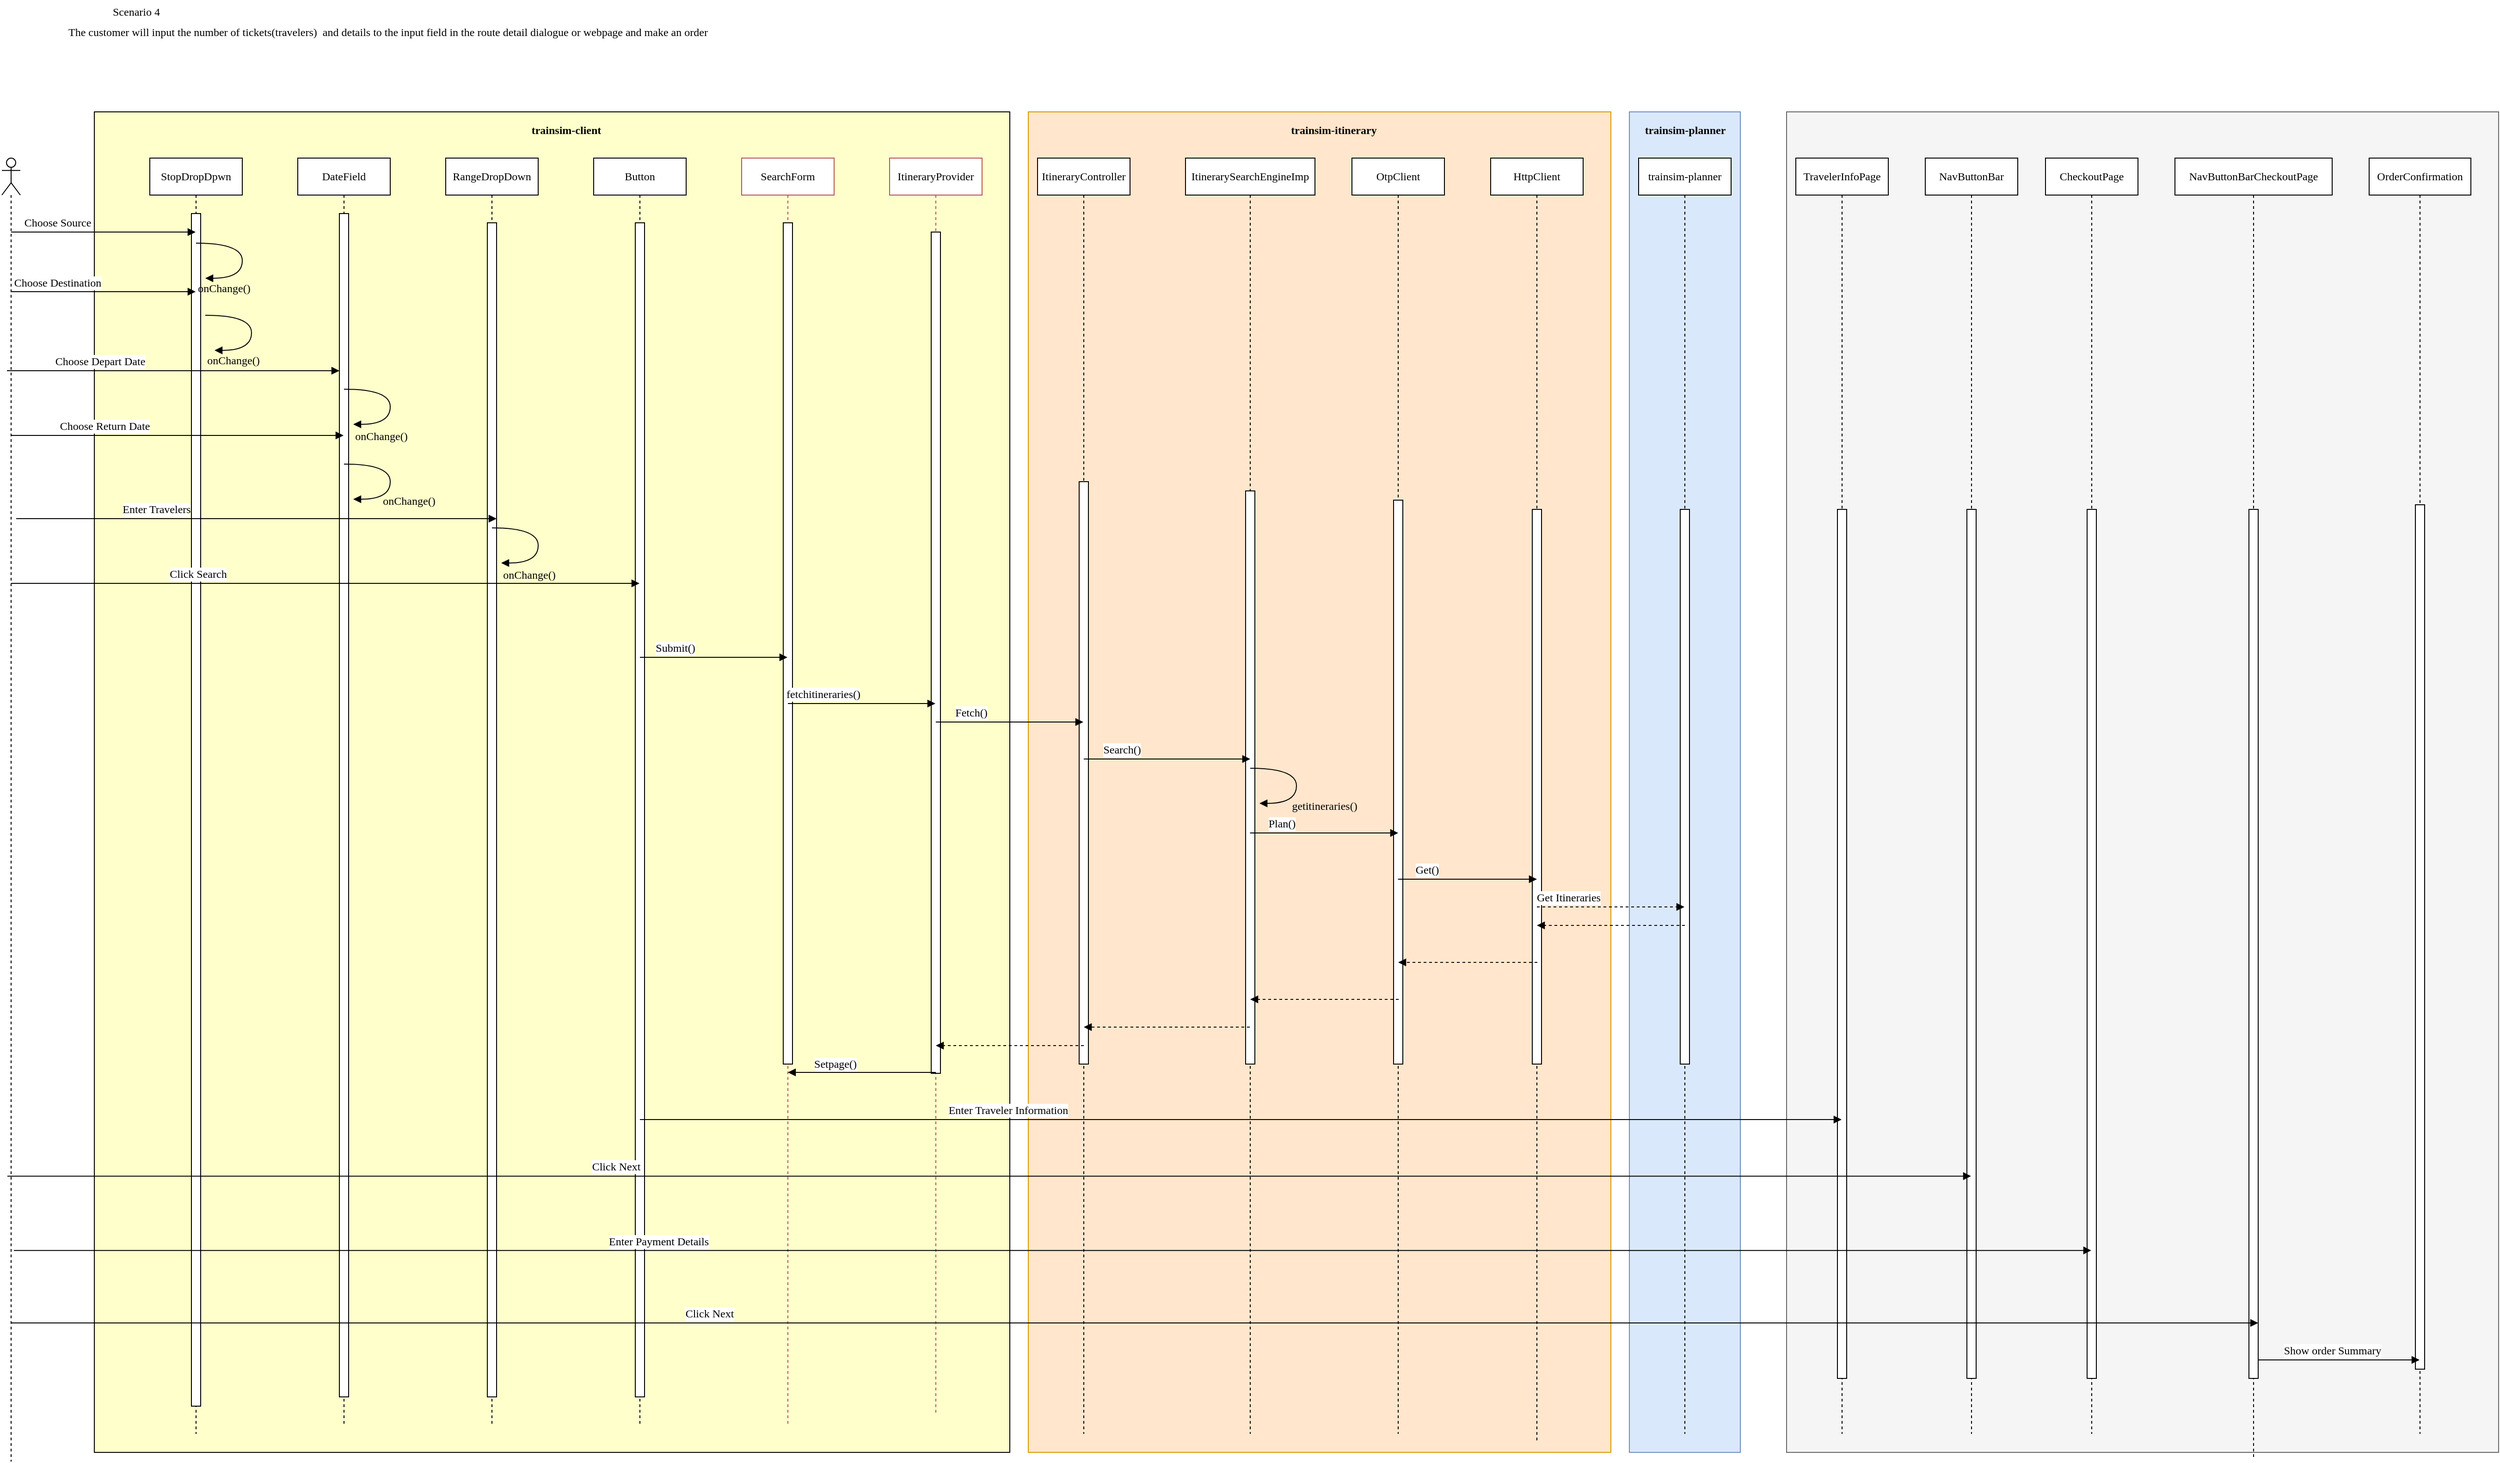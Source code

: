 <mxfile version="14.5.1" type="device"><diagram id="HAv9Fwq_7FOXWe3RpDJX" name="Page-1"><mxGraphModel dx="1086" dy="-1354" grid="1" gridSize="10" guides="1" tooltips="1" connect="1" arrows="1" fold="1" page="1" pageScale="1" pageWidth="850" pageHeight="1100" math="0" shadow="0"><root><mxCell id="0"/><mxCell id="1" parent="0"/><mxCell id="6cdLTFmEXHm98x8ctd0T-192" value="" style="rounded=0;whiteSpace=wrap;html=1;fillColor=#f5f5f5;strokeColor=#666666;fontFamily=Verdana;fontSize=12;fontColor=#333333;" parent="1" vertex="1"><mxGeometry x="1960" y="2680" width="770" height="1450" as="geometry"/></mxCell><mxCell id="6cdLTFmEXHm98x8ctd0T-123" value="&lt;div class=&quot;O1&quot; style=&quot;margin-top: 3.6pt ; margin-bottom: 6pt ; margin-left: 0.81in ; text-indent: -0.31in ; direction: ltr ; unicode-bidi: embed ; word-break: normal&quot;&gt;&lt;font style=&quot;font-size: 12px&quot;&gt;&lt;font style=&quot;font-size: 12px&quot;&gt;Scenario 4&amp;nbsp;&amp;nbsp;&lt;/font&gt;&lt;/font&gt;&lt;/div&gt;&lt;span style=&quot;font-family: &amp;#34;century gothic&amp;#34;&quot;&gt;&lt;font style=&quot;font-size: 12px&quot;&gt;The customer will input the number of tickets(travelers)&amp;nbsp; and details to the input field in the route detail dialogue or webpage and make an order&lt;/font&gt;&lt;/span&gt;" style="text;html=1;strokeColor=none;fillColor=none;align=left;verticalAlign=middle;whiteSpace=wrap;rounded=0;fontFamily=Verdana;fontSize=12;" parent="1" vertex="1"><mxGeometry x="100" y="2570" width="1730" height="20" as="geometry"/></mxCell><mxCell id="6cdLTFmEXHm98x8ctd0T-124" value="" style="rounded=0;whiteSpace=wrap;html=1;fillColor=#dae8fc;strokeColor=#6c8ebf;fontFamily=Verdana;fontSize=12;" parent="1" vertex="1"><mxGeometry x="1790" y="2680" width="120" height="1450" as="geometry"/></mxCell><mxCell id="6cdLTFmEXHm98x8ctd0T-125" value="" style="rounded=0;whiteSpace=wrap;html=1;fillColor=#ffe6cc;strokeColor=#d79b00;fontFamily=Verdana;fontSize=12;" parent="1" vertex="1"><mxGeometry x="1140" y="2680" width="630" height="1450" as="geometry"/></mxCell><mxCell id="6cdLTFmEXHm98x8ctd0T-126" value="" style="rounded=0;whiteSpace=wrap;html=1;fillColor=#FFFFCC;fontFamily=Verdana;fontSize=12;" parent="1" vertex="1"><mxGeometry x="130" y="2680" width="990" height="1450" as="geometry"/></mxCell><mxCell id="6cdLTFmEXHm98x8ctd0T-127" value="DateField" style="shape=umlLifeline;perimeter=lifelinePerimeter;whiteSpace=wrap;html=1;container=1;collapsible=0;recursiveResize=0;outlineConnect=0;fontFamily=Verdana;fontSize=12;" parent="1" vertex="1"><mxGeometry x="350" y="2730" width="100" height="1370" as="geometry"/></mxCell><mxCell id="6cdLTFmEXHm98x8ctd0T-128" value="" style="html=1;points=[];perimeter=orthogonalPerimeter;rounded=0;shadow=0;comic=0;labelBackgroundColor=none;strokeWidth=1;fontFamily=Verdana;fontSize=12;align=center;" parent="6cdLTFmEXHm98x8ctd0T-127" vertex="1"><mxGeometry x="45" y="60" width="10" height="1280" as="geometry"/></mxCell><mxCell id="6cdLTFmEXHm98x8ctd0T-129" value="RangeDropDown" style="shape=umlLifeline;perimeter=lifelinePerimeter;whiteSpace=wrap;html=1;container=1;collapsible=0;recursiveResize=0;outlineConnect=0;fontFamily=Verdana;fontSize=12;" parent="1" vertex="1"><mxGeometry x="510" y="2730" width="100" height="1370" as="geometry"/></mxCell><mxCell id="6cdLTFmEXHm98x8ctd0T-130" value="" style="html=1;points=[];perimeter=orthogonalPerimeter;rounded=0;shadow=0;comic=0;labelBackgroundColor=none;strokeWidth=1;fontFamily=Verdana;fontSize=12;align=center;" parent="6cdLTFmEXHm98x8ctd0T-129" vertex="1"><mxGeometry x="45" y="70" width="10" height="1270" as="geometry"/></mxCell><mxCell id="6cdLTFmEXHm98x8ctd0T-131" value="StopDropDpwn" style="shape=umlLifeline;perimeter=lifelinePerimeter;whiteSpace=wrap;html=1;container=1;collapsible=0;recursiveResize=0;outlineConnect=0;fontFamily=Verdana;fontSize=12;" parent="1" vertex="1"><mxGeometry x="190" y="2730" width="100" height="1380" as="geometry"/></mxCell><mxCell id="6cdLTFmEXHm98x8ctd0T-132" value="" style="html=1;points=[];perimeter=orthogonalPerimeter;rounded=0;shadow=0;comic=0;labelBackgroundColor=none;strokeWidth=1;fontFamily=Verdana;fontSize=12;align=center;" parent="6cdLTFmEXHm98x8ctd0T-131" vertex="1"><mxGeometry x="45" y="60" width="10" height="1290" as="geometry"/></mxCell><mxCell id="6cdLTFmEXHm98x8ctd0T-133" value="" style="shape=umlLifeline;participant=umlActor;perimeter=lifelinePerimeter;whiteSpace=wrap;html=1;container=1;collapsible=0;recursiveResize=0;verticalAlign=top;spacingTop=36;outlineConnect=0;size=40;fontFamily=Verdana;fontSize=12;" parent="1" vertex="1"><mxGeometry x="30" y="2730" width="20" height="1410" as="geometry"/></mxCell><mxCell id="6cdLTFmEXHm98x8ctd0T-134" value="Button" style="shape=umlLifeline;perimeter=lifelinePerimeter;whiteSpace=wrap;html=1;container=1;collapsible=0;recursiveResize=0;outlineConnect=0;fillColor=#FFFFFF;fontFamily=Verdana;fontSize=12;" parent="1" vertex="1"><mxGeometry x="670" y="2730" width="100" height="1370" as="geometry"/></mxCell><mxCell id="6cdLTFmEXHm98x8ctd0T-135" value="" style="html=1;points=[];perimeter=orthogonalPerimeter;rounded=0;shadow=0;comic=0;labelBackgroundColor=none;strokeWidth=1;fontFamily=Verdana;fontSize=12;align=center;" parent="6cdLTFmEXHm98x8ctd0T-134" vertex="1"><mxGeometry x="45" y="70" width="10" height="1270" as="geometry"/></mxCell><mxCell id="6cdLTFmEXHm98x8ctd0T-136" value="SearchForm" style="shape=umlLifeline;perimeter=lifelinePerimeter;whiteSpace=wrap;html=1;container=1;collapsible=0;recursiveResize=0;outlineConnect=0;strokeColor=#b85450;fillColor=#FFFFFF;fontFamily=Verdana;fontSize=12;" parent="1" vertex="1"><mxGeometry x="830" y="2730" width="100" height="1370" as="geometry"/></mxCell><mxCell id="6cdLTFmEXHm98x8ctd0T-137" value="" style="html=1;points=[];perimeter=orthogonalPerimeter;rounded=0;shadow=0;comic=0;labelBackgroundColor=none;strokeWidth=1;fontFamily=Verdana;fontSize=12;align=center;" parent="6cdLTFmEXHm98x8ctd0T-136" vertex="1"><mxGeometry x="45" y="70" width="10" height="910" as="geometry"/></mxCell><mxCell id="6cdLTFmEXHm98x8ctd0T-138" value="ItineraryProvider" style="shape=umlLifeline;perimeter=lifelinePerimeter;whiteSpace=wrap;html=1;container=1;collapsible=0;recursiveResize=0;outlineConnect=0;strokeColor=#b85450;fillColor=#FFFFFF;fontFamily=Verdana;fontSize=12;" parent="1" vertex="1"><mxGeometry x="990" y="2730" width="100" height="1360" as="geometry"/></mxCell><mxCell id="6cdLTFmEXHm98x8ctd0T-139" value="" style="html=1;points=[];perimeter=orthogonalPerimeter;rounded=0;shadow=0;comic=0;labelBackgroundColor=none;strokeWidth=1;fontFamily=Verdana;fontSize=12;align=center;" parent="6cdLTFmEXHm98x8ctd0T-138" vertex="1"><mxGeometry x="45" y="80" width="10" height="910" as="geometry"/></mxCell><mxCell id="6cdLTFmEXHm98x8ctd0T-140" value="&lt;div style=&quot;font-size: 12px;&quot;&gt;ItineraryController&lt;/div&gt;" style="shape=umlLifeline;perimeter=lifelinePerimeter;whiteSpace=wrap;html=1;container=1;collapsible=0;recursiveResize=0;outlineConnect=0;fontFamily=Verdana;fontSize=12;" parent="1" vertex="1"><mxGeometry x="1150" y="2730" width="100" height="1380" as="geometry"/></mxCell><mxCell id="6cdLTFmEXHm98x8ctd0T-141" value="" style="html=1;points=[];perimeter=orthogonalPerimeter;rounded=0;shadow=0;comic=0;labelBackgroundColor=none;strokeWidth=1;fontFamily=Verdana;fontSize=12;align=center;" parent="6cdLTFmEXHm98x8ctd0T-140" vertex="1"><mxGeometry x="45" y="350" width="10" height="630" as="geometry"/></mxCell><mxCell id="6cdLTFmEXHm98x8ctd0T-142" value="ItinerarySearchEngineImp" style="shape=umlLifeline;perimeter=lifelinePerimeter;whiteSpace=wrap;html=1;container=1;collapsible=0;recursiveResize=0;outlineConnect=0;fontFamily=Verdana;fontSize=12;" parent="1" vertex="1"><mxGeometry x="1310" y="2730" width="140" height="1380" as="geometry"/></mxCell><mxCell id="6cdLTFmEXHm98x8ctd0T-143" value="" style="html=1;points=[];perimeter=orthogonalPerimeter;rounded=0;shadow=0;comic=0;labelBackgroundColor=none;strokeWidth=1;fontFamily=Verdana;fontSize=12;align=center;" parent="6cdLTFmEXHm98x8ctd0T-142" vertex="1"><mxGeometry x="65" y="360" width="10" height="620" as="geometry"/></mxCell><mxCell id="6cdLTFmEXHm98x8ctd0T-144" value="" style="html=1;verticalAlign=bottom;endArrow=block;fontFamily=Verdana;fontSize=12;" parent="1" edge="1"><mxGeometry width="80" relative="1" as="geometry"><mxPoint x="40" y="2810" as="sourcePoint"/><mxPoint x="239.5" y="2810" as="targetPoint"/><Array as="points"><mxPoint x="80" y="2810"/></Array></mxGeometry></mxCell><mxCell id="6cdLTFmEXHm98x8ctd0T-145" value="Choose Source" style="edgeLabel;html=1;align=center;verticalAlign=middle;resizable=0;points=[];fontFamily=Verdana;fontSize=12;" parent="6cdLTFmEXHm98x8ctd0T-144" vertex="1" connectable="0"><mxGeometry x="-0.368" y="8" relative="1" as="geometry"><mxPoint x="-13" y="-2" as="offset"/></mxGeometry></mxCell><mxCell id="6cdLTFmEXHm98x8ctd0T-146" value="&lt;div style=&quot;font-size: 12px;&quot;&gt;OtpClient&lt;/div&gt;" style="shape=umlLifeline;perimeter=lifelinePerimeter;whiteSpace=wrap;html=1;container=1;collapsible=0;recursiveResize=0;outlineConnect=0;fontFamily=Verdana;fontSize=12;" parent="1" vertex="1"><mxGeometry x="1490" y="2730" width="100" height="1380" as="geometry"/></mxCell><mxCell id="6cdLTFmEXHm98x8ctd0T-147" value="" style="html=1;points=[];perimeter=orthogonalPerimeter;rounded=0;shadow=0;comic=0;labelBackgroundColor=none;strokeWidth=1;fontFamily=Verdana;fontSize=12;align=center;" parent="6cdLTFmEXHm98x8ctd0T-146" vertex="1"><mxGeometry x="45" y="370" width="10" height="610" as="geometry"/></mxCell><mxCell id="6cdLTFmEXHm98x8ctd0T-148" value="&lt;div style=&quot;font-size: 12px;&quot;&gt;HttpClient&lt;/div&gt;" style="shape=umlLifeline;perimeter=lifelinePerimeter;whiteSpace=wrap;html=1;container=1;collapsible=0;recursiveResize=0;outlineConnect=0;fontFamily=Verdana;fontSize=12;" parent="1" vertex="1"><mxGeometry x="1640" y="2730" width="100" height="1390" as="geometry"/></mxCell><mxCell id="6cdLTFmEXHm98x8ctd0T-149" value="" style="html=1;points=[];perimeter=orthogonalPerimeter;rounded=0;shadow=0;comic=0;labelBackgroundColor=none;strokeWidth=1;fontFamily=Verdana;fontSize=12;align=center;" parent="6cdLTFmEXHm98x8ctd0T-148" vertex="1"><mxGeometry x="45" y="380" width="10" height="600" as="geometry"/></mxCell><mxCell id="6cdLTFmEXHm98x8ctd0T-150" value="&lt;div style=&quot;font-size: 12px;&quot;&gt;trainsim-planner&lt;/div&gt;" style="shape=umlLifeline;perimeter=lifelinePerimeter;whiteSpace=wrap;html=1;container=1;collapsible=0;recursiveResize=0;outlineConnect=0;fontFamily=Verdana;fontSize=12;" parent="1" vertex="1"><mxGeometry x="1800" y="2730" width="100" height="1380" as="geometry"/></mxCell><mxCell id="6cdLTFmEXHm98x8ctd0T-151" value="" style="html=1;points=[];perimeter=orthogonalPerimeter;rounded=0;shadow=0;comic=0;labelBackgroundColor=none;strokeWidth=1;fontFamily=Verdana;fontSize=12;align=center;" parent="6cdLTFmEXHm98x8ctd0T-150" vertex="1"><mxGeometry x="45" y="380" width="10" height="600" as="geometry"/></mxCell><mxCell id="6cdLTFmEXHm98x8ctd0T-152" value="&lt;b style=&quot;font-size: 12px;&quot;&gt;trainsim-client&lt;/b&gt;" style="text;html=1;align=center;verticalAlign=middle;resizable=0;points=[];autosize=1;fontFamily=Verdana;fontSize=12;" parent="1" vertex="1"><mxGeometry x="585" y="2690" width="110" height="20" as="geometry"/></mxCell><mxCell id="6cdLTFmEXHm98x8ctd0T-153" value="&lt;b style=&quot;font-size: 12px;&quot;&gt;trainsim-planner&lt;/b&gt;" style="text;html=1;align=center;verticalAlign=middle;resizable=0;points=[];autosize=1;fontFamily=Verdana;fontSize=12;" parent="1" vertex="1"><mxGeometry x="1785" y="2690" width="130" height="20" as="geometry"/></mxCell><mxCell id="6cdLTFmEXHm98x8ctd0T-154" value="&lt;b style=&quot;font-size: 12px;&quot;&gt;trainsim-itinerary&lt;/b&gt;" style="text;html=1;align=center;verticalAlign=middle;resizable=0;points=[];autosize=1;fontFamily=Verdana;fontSize=12;" parent="1" vertex="1"><mxGeometry x="1400" y="2690" width="140" height="20" as="geometry"/></mxCell><mxCell id="6cdLTFmEXHm98x8ctd0T-155" value="" style="html=1;verticalAlign=bottom;endArrow=block;fontFamily=Verdana;fontSize=12;" parent="1" edge="1"><mxGeometry width="80" relative="1" as="geometry"><mxPoint x="40" y="2874.5" as="sourcePoint"/><mxPoint x="239.5" y="2874.5" as="targetPoint"/><Array as="points"><mxPoint x="80" y="2874.5"/></Array></mxGeometry></mxCell><mxCell id="6cdLTFmEXHm98x8ctd0T-156" value="Choose Destination" style="edgeLabel;html=1;align=center;verticalAlign=middle;resizable=0;points=[];fontFamily=Verdana;fontSize=12;" parent="6cdLTFmEXHm98x8ctd0T-155" vertex="1" connectable="0"><mxGeometry x="-0.368" y="8" relative="1" as="geometry"><mxPoint x="-13" y="-2" as="offset"/></mxGeometry></mxCell><mxCell id="6cdLTFmEXHm98x8ctd0T-157" value="" style="html=1;verticalAlign=bottom;endArrow=block;fontFamily=Verdana;fontSize=12;" parent="1" edge="1"><mxGeometry width="80" relative="1" as="geometry"><mxPoint x="35.5" y="2960" as="sourcePoint"/><mxPoint x="395" y="2960" as="targetPoint"/><Array as="points"><mxPoint x="75.5" y="2960"/></Array></mxGeometry></mxCell><mxCell id="6cdLTFmEXHm98x8ctd0T-158" value="Choose Depart Date" style="edgeLabel;html=1;align=center;verticalAlign=middle;resizable=0;points=[];fontFamily=Verdana;fontSize=12;" parent="6cdLTFmEXHm98x8ctd0T-157" vertex="1" connectable="0"><mxGeometry x="-0.368" y="8" relative="1" as="geometry"><mxPoint x="-13" y="-2" as="offset"/></mxGeometry></mxCell><mxCell id="6cdLTFmEXHm98x8ctd0T-159" value="" style="html=1;verticalAlign=bottom;endArrow=block;fontFamily=Verdana;fontSize=12;" parent="1" edge="1"><mxGeometry width="80" relative="1" as="geometry"><mxPoint x="40" y="3030" as="sourcePoint"/><mxPoint x="399.5" y="3030" as="targetPoint"/><Array as="points"><mxPoint x="80" y="3030"/></Array></mxGeometry></mxCell><mxCell id="6cdLTFmEXHm98x8ctd0T-160" value="Choose Return Date" style="edgeLabel;html=1;align=center;verticalAlign=middle;resizable=0;points=[];fontFamily=Verdana;fontSize=12;" parent="6cdLTFmEXHm98x8ctd0T-159" vertex="1" connectable="0"><mxGeometry x="-0.368" y="8" relative="1" as="geometry"><mxPoint x="-13" y="-2" as="offset"/></mxGeometry></mxCell><mxCell id="6cdLTFmEXHm98x8ctd0T-161" value="" style="html=1;verticalAlign=bottom;endArrow=block;fontFamily=Verdana;fontSize=12;" parent="1" edge="1"><mxGeometry width="80" relative="1" as="geometry"><mxPoint x="45.5" y="3120" as="sourcePoint"/><mxPoint x="565" y="3120" as="targetPoint"/><Array as="points"><mxPoint x="85.5" y="3120"/></Array></mxGeometry></mxCell><mxCell id="6cdLTFmEXHm98x8ctd0T-162" value="Enter Travelers" style="edgeLabel;html=1;align=center;verticalAlign=middle;resizable=0;points=[];fontFamily=Verdana;fontSize=12;" parent="6cdLTFmEXHm98x8ctd0T-161" vertex="1" connectable="0"><mxGeometry x="-0.368" y="8" relative="1" as="geometry"><mxPoint x="-13" y="-2" as="offset"/></mxGeometry></mxCell><mxCell id="6cdLTFmEXHm98x8ctd0T-163" value="" style="html=1;verticalAlign=bottom;endArrow=block;fontFamily=Verdana;fontSize=12;" parent="1" target="6cdLTFmEXHm98x8ctd0T-134" edge="1"><mxGeometry width="80" relative="1" as="geometry"><mxPoint x="40" y="3190" as="sourcePoint"/><mxPoint x="559.5" y="3190" as="targetPoint"/><Array as="points"><mxPoint x="80" y="3190"/></Array></mxGeometry></mxCell><mxCell id="6cdLTFmEXHm98x8ctd0T-164" value="Click Search" style="edgeLabel;html=1;align=center;verticalAlign=middle;resizable=0;points=[];fontFamily=Verdana;fontSize=12;" parent="6cdLTFmEXHm98x8ctd0T-163" vertex="1" connectable="0"><mxGeometry x="-0.368" y="8" relative="1" as="geometry"><mxPoint x="-13" y="-2" as="offset"/></mxGeometry></mxCell><mxCell id="6cdLTFmEXHm98x8ctd0T-165" value="" style="html=1;verticalAlign=bottom;endArrow=block;fontFamily=Verdana;fontSize=12;" parent="1" target="6cdLTFmEXHm98x8ctd0T-136" edge="1"><mxGeometry width="80" relative="1" as="geometry"><mxPoint x="720" y="3270" as="sourcePoint"/><mxPoint x="729.5" y="3270" as="targetPoint"/><Array as="points"/></mxGeometry></mxCell><mxCell id="6cdLTFmEXHm98x8ctd0T-166" value="Submit()" style="edgeLabel;html=1;align=center;verticalAlign=middle;resizable=0;points=[];fontFamily=Verdana;fontSize=12;" parent="6cdLTFmEXHm98x8ctd0T-165" vertex="1" connectable="0"><mxGeometry x="-0.368" y="8" relative="1" as="geometry"><mxPoint x="-13" y="-2" as="offset"/></mxGeometry></mxCell><mxCell id="6cdLTFmEXHm98x8ctd0T-167" value="" style="html=1;verticalAlign=bottom;endArrow=block;fontFamily=Verdana;fontSize=12;" parent="1" edge="1"><mxGeometry width="80" relative="1" as="geometry"><mxPoint x="880" y="3320" as="sourcePoint"/><mxPoint x="1039.5" y="3320" as="targetPoint"/><Array as="points"/></mxGeometry></mxCell><mxCell id="6cdLTFmEXHm98x8ctd0T-168" value="fetchitineraries()" style="edgeLabel;html=1;align=center;verticalAlign=middle;resizable=0;points=[];fontFamily=Verdana;fontSize=12;" parent="6cdLTFmEXHm98x8ctd0T-167" vertex="1" connectable="0"><mxGeometry x="-0.368" y="8" relative="1" as="geometry"><mxPoint x="-13" y="-2" as="offset"/></mxGeometry></mxCell><mxCell id="6cdLTFmEXHm98x8ctd0T-169" value="" style="html=1;verticalAlign=bottom;endArrow=block;fontFamily=Verdana;fontSize=12;" parent="1" edge="1"><mxGeometry width="80" relative="1" as="geometry"><mxPoint x="1040" y="3340" as="sourcePoint"/><mxPoint x="1199.5" y="3340" as="targetPoint"/><Array as="points"/></mxGeometry></mxCell><mxCell id="6cdLTFmEXHm98x8ctd0T-170" value="Fetch()" style="edgeLabel;html=1;align=center;verticalAlign=middle;resizable=0;points=[];fontFamily=Verdana;fontSize=12;" parent="6cdLTFmEXHm98x8ctd0T-169" vertex="1" connectable="0"><mxGeometry x="-0.368" y="8" relative="1" as="geometry"><mxPoint x="-13" y="-2" as="offset"/></mxGeometry></mxCell><mxCell id="6cdLTFmEXHm98x8ctd0T-171" value="" style="html=1;verticalAlign=bottom;endArrow=block;fontFamily=Verdana;fontSize=12;" parent="1" source="6cdLTFmEXHm98x8ctd0T-140" edge="1"><mxGeometry width="80" relative="1" as="geometry"><mxPoint x="1210" y="3380" as="sourcePoint"/><mxPoint x="1380" y="3380" as="targetPoint"/><Array as="points"/></mxGeometry></mxCell><mxCell id="6cdLTFmEXHm98x8ctd0T-172" value="Search()" style="edgeLabel;html=1;align=center;verticalAlign=middle;resizable=0;points=[];fontFamily=Verdana;fontSize=12;" parent="6cdLTFmEXHm98x8ctd0T-171" vertex="1" connectable="0"><mxGeometry x="-0.368" y="8" relative="1" as="geometry"><mxPoint x="-16.5" y="-2" as="offset"/></mxGeometry></mxCell><mxCell id="6cdLTFmEXHm98x8ctd0T-173" value="" style="html=1;verticalAlign=bottom;endArrow=block;fontFamily=Verdana;fontSize=12;" parent="1" edge="1"><mxGeometry width="80" relative="1" as="geometry"><mxPoint x="1379.75" y="3460" as="sourcePoint"/><mxPoint x="1540" y="3460" as="targetPoint"/><Array as="points"/></mxGeometry></mxCell><mxCell id="6cdLTFmEXHm98x8ctd0T-174" value="Plan()" style="edgeLabel;html=1;align=center;verticalAlign=middle;resizable=0;points=[];fontFamily=Verdana;fontSize=12;" parent="6cdLTFmEXHm98x8ctd0T-173" vertex="1" connectable="0"><mxGeometry x="-0.368" y="8" relative="1" as="geometry"><mxPoint x="-16.5" y="-2" as="offset"/></mxGeometry></mxCell><mxCell id="6cdLTFmEXHm98x8ctd0T-175" value="" style="html=1;verticalAlign=bottom;endArrow=block;fontFamily=Verdana;fontSize=12;" parent="1" edge="1"><mxGeometry width="80" relative="1" as="geometry"><mxPoint x="1539.75" y="3510" as="sourcePoint"/><mxPoint x="1690" y="3510" as="targetPoint"/><Array as="points"/></mxGeometry></mxCell><mxCell id="6cdLTFmEXHm98x8ctd0T-176" value="Get()" style="edgeLabel;html=1;align=center;verticalAlign=middle;resizable=0;points=[];fontFamily=Verdana;fontSize=12;" parent="6cdLTFmEXHm98x8ctd0T-175" vertex="1" connectable="0"><mxGeometry x="-0.368" y="8" relative="1" as="geometry"><mxPoint x="-16.5" y="-2" as="offset"/></mxGeometry></mxCell><mxCell id="6cdLTFmEXHm98x8ctd0T-177" value="" style="html=1;verticalAlign=bottom;endArrow=block;dashed=1;fontFamily=Verdana;fontSize=12;" parent="1" target="6cdLTFmEXHm98x8ctd0T-150" edge="1"><mxGeometry width="80" relative="1" as="geometry"><mxPoint x="1690" y="3540" as="sourcePoint"/><mxPoint x="1840.25" y="3540" as="targetPoint"/><Array as="points"/></mxGeometry></mxCell><mxCell id="6cdLTFmEXHm98x8ctd0T-178" value="Get Itineraries" style="edgeLabel;html=1;align=center;verticalAlign=middle;resizable=0;points=[];fontFamily=Verdana;fontSize=12;" parent="6cdLTFmEXHm98x8ctd0T-177" vertex="1" connectable="0"><mxGeometry x="-0.368" y="8" relative="1" as="geometry"><mxPoint x="-16.5" y="-2" as="offset"/></mxGeometry></mxCell><mxCell id="6cdLTFmEXHm98x8ctd0T-179" value="" style="html=1;verticalAlign=bottom;endArrow=block;dashed=1;fontFamily=Verdana;fontSize=12;" parent="1" target="6cdLTFmEXHm98x8ctd0T-148" edge="1"><mxGeometry width="80" relative="1" as="geometry"><mxPoint x="1850" y="3560" as="sourcePoint"/><mxPoint x="1859.5" y="3550" as="targetPoint"/><Array as="points"><mxPoint x="1820" y="3560"/><mxPoint x="1770" y="3560"/></Array></mxGeometry></mxCell><mxCell id="6cdLTFmEXHm98x8ctd0T-180" value="" style="html=1;verticalAlign=bottom;endArrow=block;dashed=1;fontFamily=Verdana;fontSize=12;" parent="1" edge="1"><mxGeometry width="80" relative="1" as="geometry"><mxPoint x="1690.5" y="3600" as="sourcePoint"/><mxPoint x="1540" y="3600" as="targetPoint"/><Array as="points"><mxPoint x="1660.5" y="3600"/><mxPoint x="1610.5" y="3600"/></Array></mxGeometry></mxCell><mxCell id="6cdLTFmEXHm98x8ctd0T-181" value="" style="html=1;verticalAlign=bottom;endArrow=block;dashed=1;fontFamily=Verdana;fontSize=12;" parent="1" edge="1"><mxGeometry width="80" relative="1" as="geometry"><mxPoint x="1540.5" y="3640" as="sourcePoint"/><mxPoint x="1380" y="3640" as="targetPoint"/><Array as="points"><mxPoint x="1510.5" y="3640"/><mxPoint x="1460.5" y="3640"/></Array></mxGeometry></mxCell><mxCell id="6cdLTFmEXHm98x8ctd0T-182" value="" style="html=1;verticalAlign=bottom;endArrow=block;dashed=1;fontFamily=Verdana;fontSize=12;" parent="1" source="6cdLTFmEXHm98x8ctd0T-142" edge="1"><mxGeometry width="80" relative="1" as="geometry"><mxPoint x="1360.5" y="3670" as="sourcePoint"/><mxPoint x="1200" y="3670" as="targetPoint"/><Array as="points"><mxPoint x="1330.5" y="3670"/><mxPoint x="1280.5" y="3670"/></Array></mxGeometry></mxCell><mxCell id="6cdLTFmEXHm98x8ctd0T-183" value="" style="html=1;verticalAlign=bottom;endArrow=block;dashed=1;fontFamily=Verdana;fontSize=12;" parent="1" edge="1"><mxGeometry width="80" relative="1" as="geometry"><mxPoint x="1200" y="3690" as="sourcePoint"/><mxPoint x="1040" y="3690" as="targetPoint"/><Array as="points"><mxPoint x="1170.5" y="3690"/><mxPoint x="1120.5" y="3690"/></Array></mxGeometry></mxCell><mxCell id="6cdLTFmEXHm98x8ctd0T-184" value="" style="html=1;verticalAlign=bottom;endArrow=block;fontFamily=Verdana;fontSize=12;" parent="1" edge="1"><mxGeometry width="80" relative="1" as="geometry"><mxPoint x="1040" y="3719" as="sourcePoint"/><mxPoint x="880" y="3719" as="targetPoint"/><Array as="points"><mxPoint x="1010.5" y="3719"/><mxPoint x="960.5" y="3719"/></Array></mxGeometry></mxCell><mxCell id="6cdLTFmEXHm98x8ctd0T-185" value="Setpage()" style="edgeLabel;html=1;align=center;verticalAlign=middle;resizable=0;points=[];fontFamily=Verdana;fontSize=12;" parent="6cdLTFmEXHm98x8ctd0T-184" vertex="1" connectable="0"><mxGeometry x="0.362" y="-9" relative="1" as="geometry"><mxPoint as="offset"/></mxGeometry></mxCell><mxCell id="6cdLTFmEXHm98x8ctd0T-186" value="&lt;span style=&quot;text-align: left; font-size: 12px;&quot;&gt;onChange()&lt;/span&gt;" style="html=1;verticalAlign=bottom;endArrow=block;labelBackgroundColor=none;fontFamily=Verdana;fontSize=12;elbow=vertical;edgeStyle=orthogonalEdgeStyle;curved=1;" parent="1" edge="1"><mxGeometry x="0.688" y="20" relative="1" as="geometry"><mxPoint x="240" y="2822" as="sourcePoint"/><mxPoint x="250" y="2860" as="targetPoint"/><Array as="points"><mxPoint x="290" y="2821.98"/><mxPoint x="290" y="2859.98"/></Array><mxPoint as="offset"/></mxGeometry></mxCell><mxCell id="6cdLTFmEXHm98x8ctd0T-187" value="&lt;span style=&quot;text-align: left; font-size: 12px;&quot;&gt;onChange()&lt;/span&gt;" style="html=1;verticalAlign=bottom;endArrow=block;labelBackgroundColor=none;fontFamily=Verdana;fontSize=12;elbow=vertical;edgeStyle=orthogonalEdgeStyle;curved=1;" parent="1" edge="1"><mxGeometry x="0.531" y="22" relative="1" as="geometry"><mxPoint x="400" y="2980" as="sourcePoint"/><mxPoint x="410" y="3018" as="targetPoint"/><Array as="points"><mxPoint x="450" y="2979.98"/><mxPoint x="450" y="3017.98"/></Array><mxPoint as="offset"/></mxGeometry></mxCell><mxCell id="6cdLTFmEXHm98x8ctd0T-188" value="&lt;span style=&quot;text-align: left; font-size: 12px;&quot;&gt;onChange()&lt;/span&gt;" style="html=1;verticalAlign=bottom;endArrow=block;labelBackgroundColor=none;fontFamily=Verdana;fontSize=12;elbow=vertical;edgeStyle=orthogonalEdgeStyle;curved=1;" parent="1" edge="1"><mxGeometry x="0.688" y="20" relative="1" as="geometry"><mxPoint x="250" y="2900" as="sourcePoint"/><mxPoint x="260" y="2938" as="targetPoint"/><Array as="points"><mxPoint x="300" y="2899.98"/><mxPoint x="300" y="2937.98"/></Array><mxPoint as="offset"/></mxGeometry></mxCell><mxCell id="6cdLTFmEXHm98x8ctd0T-189" value="&lt;span style=&quot;text-align: left; font-size: 12px;&quot;&gt;onChange()&lt;/span&gt;" style="html=1;verticalAlign=bottom;endArrow=block;labelBackgroundColor=none;fontFamily=Verdana;fontSize=12;elbow=vertical;edgeStyle=orthogonalEdgeStyle;curved=1;" parent="1" edge="1"><mxGeometry x="0.375" y="23" relative="1" as="geometry"><mxPoint x="400" y="3061" as="sourcePoint"/><mxPoint x="410" y="3099" as="targetPoint"/><Array as="points"><mxPoint x="450" y="3060.98"/><mxPoint x="450" y="3098.98"/></Array><mxPoint x="20" y="-12" as="offset"/></mxGeometry></mxCell><mxCell id="6cdLTFmEXHm98x8ctd0T-190" value="&lt;span style=&quot;text-align: left; font-size: 12px;&quot;&gt;onChange()&lt;/span&gt;" style="html=1;verticalAlign=bottom;endArrow=block;labelBackgroundColor=none;fontFamily=Verdana;fontSize=12;elbow=vertical;edgeStyle=orthogonalEdgeStyle;curved=1;" parent="1" edge="1"><mxGeometry x="0.531" y="22" relative="1" as="geometry"><mxPoint x="560" y="3130" as="sourcePoint"/><mxPoint x="570" y="3168" as="targetPoint"/><Array as="points"><mxPoint x="610" y="3129.98"/><mxPoint x="610" y="3167.98"/></Array><mxPoint as="offset"/></mxGeometry></mxCell><mxCell id="6cdLTFmEXHm98x8ctd0T-191" value="&lt;span style=&quot;text-align: left ; font-size: 12px&quot;&gt;getitineraries()&lt;/span&gt;" style="html=1;verticalAlign=bottom;endArrow=block;labelBackgroundColor=none;fontFamily=Verdana;fontSize=12;elbow=vertical;edgeStyle=orthogonalEdgeStyle;curved=1;" parent="1" edge="1"><mxGeometry x="0.375" y="32" relative="1" as="geometry"><mxPoint x="1380" y="3390" as="sourcePoint"/><mxPoint x="1390" y="3428" as="targetPoint"/><Array as="points"><mxPoint x="1430" y="3389.98"/><mxPoint x="1430" y="3427.98"/></Array><mxPoint x="30" y="-20" as="offset"/></mxGeometry></mxCell><mxCell id="6cdLTFmEXHm98x8ctd0T-194" value="&lt;div style=&quot;font-size: 12px&quot;&gt;TravelerInfoPage&lt;/div&gt;" style="shape=umlLifeline;perimeter=lifelinePerimeter;whiteSpace=wrap;html=1;container=1;collapsible=0;recursiveResize=0;outlineConnect=0;fontFamily=Verdana;fontSize=12;" parent="1" vertex="1"><mxGeometry x="1970" y="2730" width="100" height="1380" as="geometry"/></mxCell><mxCell id="6cdLTFmEXHm98x8ctd0T-195" value="" style="html=1;points=[];perimeter=orthogonalPerimeter;rounded=0;shadow=0;comic=0;labelBackgroundColor=none;strokeWidth=1;fontFamily=Verdana;fontSize=12;align=center;" parent="6cdLTFmEXHm98x8ctd0T-194" vertex="1"><mxGeometry x="45" y="380" width="10" height="940" as="geometry"/></mxCell><mxCell id="6cdLTFmEXHm98x8ctd0T-196" value="&lt;div style=&quot;font-size: 12px&quot;&gt;NavButtonBar&lt;/div&gt;" style="shape=umlLifeline;perimeter=lifelinePerimeter;whiteSpace=wrap;html=1;container=1;collapsible=0;recursiveResize=0;outlineConnect=0;fontFamily=Verdana;fontSize=12;" parent="1" vertex="1"><mxGeometry x="2110" y="2730" width="100" height="1380" as="geometry"/></mxCell><mxCell id="6cdLTFmEXHm98x8ctd0T-197" value="" style="html=1;points=[];perimeter=orthogonalPerimeter;rounded=0;shadow=0;comic=0;labelBackgroundColor=none;strokeWidth=1;fontFamily=Verdana;fontSize=12;align=center;" parent="6cdLTFmEXHm98x8ctd0T-196" vertex="1"><mxGeometry x="45" y="380" width="10" height="940" as="geometry"/></mxCell><mxCell id="6cdLTFmEXHm98x8ctd0T-198" value="&lt;div style=&quot;font-size: 12px&quot;&gt;CheckoutPage&lt;/div&gt;" style="shape=umlLifeline;perimeter=lifelinePerimeter;whiteSpace=wrap;html=1;container=1;collapsible=0;recursiveResize=0;outlineConnect=0;fontFamily=Verdana;fontSize=12;" parent="1" vertex="1"><mxGeometry x="2240" y="2730" width="100" height="1380" as="geometry"/></mxCell><mxCell id="6cdLTFmEXHm98x8ctd0T-199" value="" style="html=1;points=[];perimeter=orthogonalPerimeter;rounded=0;shadow=0;comic=0;labelBackgroundColor=none;strokeWidth=1;fontFamily=Verdana;fontSize=12;align=center;" parent="6cdLTFmEXHm98x8ctd0T-198" vertex="1"><mxGeometry x="45" y="380" width="10" height="940" as="geometry"/></mxCell><mxCell id="6cdLTFmEXHm98x8ctd0T-200" value="&lt;div style=&quot;font-size: 12px&quot;&gt;NavButtonBarCheckoutPage&lt;/div&gt;" style="shape=umlLifeline;perimeter=lifelinePerimeter;whiteSpace=wrap;html=1;container=1;collapsible=0;recursiveResize=0;outlineConnect=0;fontFamily=Verdana;fontSize=12;" parent="1" vertex="1"><mxGeometry x="2380" y="2730" width="170" height="1405" as="geometry"/></mxCell><mxCell id="6cdLTFmEXHm98x8ctd0T-201" value="" style="html=1;points=[];perimeter=orthogonalPerimeter;rounded=0;shadow=0;comic=0;labelBackgroundColor=none;strokeWidth=1;fontFamily=Verdana;fontSize=12;align=center;" parent="6cdLTFmEXHm98x8ctd0T-200" vertex="1"><mxGeometry x="80" y="380" width="10" height="940" as="geometry"/></mxCell><mxCell id="6cdLTFmEXHm98x8ctd0T-202" value="&lt;div style=&quot;font-size: 12px&quot;&gt;OrderConfirmation&lt;/div&gt;" style="shape=umlLifeline;perimeter=lifelinePerimeter;whiteSpace=wrap;html=1;container=1;collapsible=0;recursiveResize=0;outlineConnect=0;fontFamily=Verdana;fontSize=12;" parent="1" vertex="1"><mxGeometry x="2590" y="2730" width="110" height="1380" as="geometry"/></mxCell><mxCell id="6cdLTFmEXHm98x8ctd0T-203" value="" style="html=1;points=[];perimeter=orthogonalPerimeter;rounded=0;shadow=0;comic=0;labelBackgroundColor=none;strokeWidth=1;fontFamily=Verdana;fontSize=12;align=center;" parent="6cdLTFmEXHm98x8ctd0T-202" vertex="1"><mxGeometry x="50" y="375" width="10" height="935" as="geometry"/></mxCell><mxCell id="6cdLTFmEXHm98x8ctd0T-204" value="" style="html=1;verticalAlign=bottom;endArrow=block;fontFamily=Verdana;fontSize=12;" parent="1" target="6cdLTFmEXHm98x8ctd0T-194" edge="1"><mxGeometry width="80" relative="1" as="geometry"><mxPoint x="720" y="3770" as="sourcePoint"/><mxPoint x="879.5" y="3770" as="targetPoint"/><Array as="points"/></mxGeometry></mxCell><mxCell id="6cdLTFmEXHm98x8ctd0T-205" value="Enter Traveler Information" style="edgeLabel;html=1;align=center;verticalAlign=middle;resizable=0;points=[];fontFamily=Verdana;fontSize=12;" parent="6cdLTFmEXHm98x8ctd0T-204" vertex="1" connectable="0"><mxGeometry x="-0.368" y="8" relative="1" as="geometry"><mxPoint x="-13" y="-2" as="offset"/></mxGeometry></mxCell><mxCell id="6cdLTFmEXHm98x8ctd0T-206" value="" style="html=1;verticalAlign=bottom;endArrow=block;fontFamily=Verdana;fontSize=12;exitX=0.3;exitY=0.781;exitDx=0;exitDy=0;exitPerimeter=0;" parent="1" source="6cdLTFmEXHm98x8ctd0T-133" target="6cdLTFmEXHm98x8ctd0T-196" edge="1"><mxGeometry width="80" relative="1" as="geometry"><mxPoint x="720" y="3830" as="sourcePoint"/><mxPoint x="2019.5" y="3830" as="targetPoint"/><Array as="points"/></mxGeometry></mxCell><mxCell id="6cdLTFmEXHm98x8ctd0T-207" value="Click Next" style="edgeLabel;html=1;align=center;verticalAlign=middle;resizable=0;points=[];fontFamily=Verdana;fontSize=12;" parent="6cdLTFmEXHm98x8ctd0T-206" vertex="1" connectable="0"><mxGeometry x="-0.368" y="8" relative="1" as="geometry"><mxPoint x="-13" y="-2" as="offset"/></mxGeometry></mxCell><mxCell id="6cdLTFmEXHm98x8ctd0T-210" value="" style="html=1;verticalAlign=bottom;endArrow=block;fontFamily=Verdana;fontSize=12;" parent="1" edge="1"><mxGeometry width="80" relative="1" as="geometry"><mxPoint x="40" y="3990" as="sourcePoint"/><mxPoint x="2470" y="3990" as="targetPoint"/><Array as="points"/></mxGeometry></mxCell><mxCell id="6cdLTFmEXHm98x8ctd0T-211" value="Click Next" style="edgeLabel;html=1;align=center;verticalAlign=middle;resizable=0;points=[];fontFamily=Verdana;fontSize=12;" parent="6cdLTFmEXHm98x8ctd0T-210" vertex="1" connectable="0"><mxGeometry x="-0.368" y="8" relative="1" as="geometry"><mxPoint x="-13" y="-2" as="offset"/></mxGeometry></mxCell><mxCell id="6cdLTFmEXHm98x8ctd0T-208" value="" style="html=1;verticalAlign=bottom;endArrow=block;fontFamily=Verdana;fontSize=12;exitX=0.65;exitY=0.838;exitDx=0;exitDy=0;exitPerimeter=0;" parent="1" source="6cdLTFmEXHm98x8ctd0T-133" target="6cdLTFmEXHm98x8ctd0T-198" edge="1"><mxGeometry width="80" relative="1" as="geometry"><mxPoint x="90" y="3910" as="sourcePoint"/><mxPoint x="2340" y="3910" as="targetPoint"/><Array as="points"/></mxGeometry></mxCell><mxCell id="6cdLTFmEXHm98x8ctd0T-209" value="Enter Payment Details" style="edgeLabel;html=1;align=center;verticalAlign=middle;resizable=0;points=[];fontFamily=Verdana;fontSize=12;" parent="6cdLTFmEXHm98x8ctd0T-208" vertex="1" connectable="0"><mxGeometry x="-0.368" y="8" relative="1" as="geometry"><mxPoint x="-13" y="-2" as="offset"/></mxGeometry></mxCell><mxCell id="6cdLTFmEXHm98x8ctd0T-214" value="" style="html=1;verticalAlign=bottom;endArrow=block;fontFamily=Verdana;fontSize=12;" parent="1" target="6cdLTFmEXHm98x8ctd0T-202" edge="1"><mxGeometry width="80" relative="1" as="geometry"><mxPoint x="2470" y="4030" as="sourcePoint"/><mxPoint x="2620.25" y="4030" as="targetPoint"/><Array as="points"/></mxGeometry></mxCell><mxCell id="6cdLTFmEXHm98x8ctd0T-215" value="Show order Summary" style="edgeLabel;html=1;align=center;verticalAlign=middle;resizable=0;points=[];fontFamily=Verdana;fontSize=12;" parent="6cdLTFmEXHm98x8ctd0T-214" vertex="1" connectable="0"><mxGeometry x="-0.368" y="8" relative="1" as="geometry"><mxPoint x="25" y="-2" as="offset"/></mxGeometry></mxCell></root></mxGraphModel></diagram></mxfile>